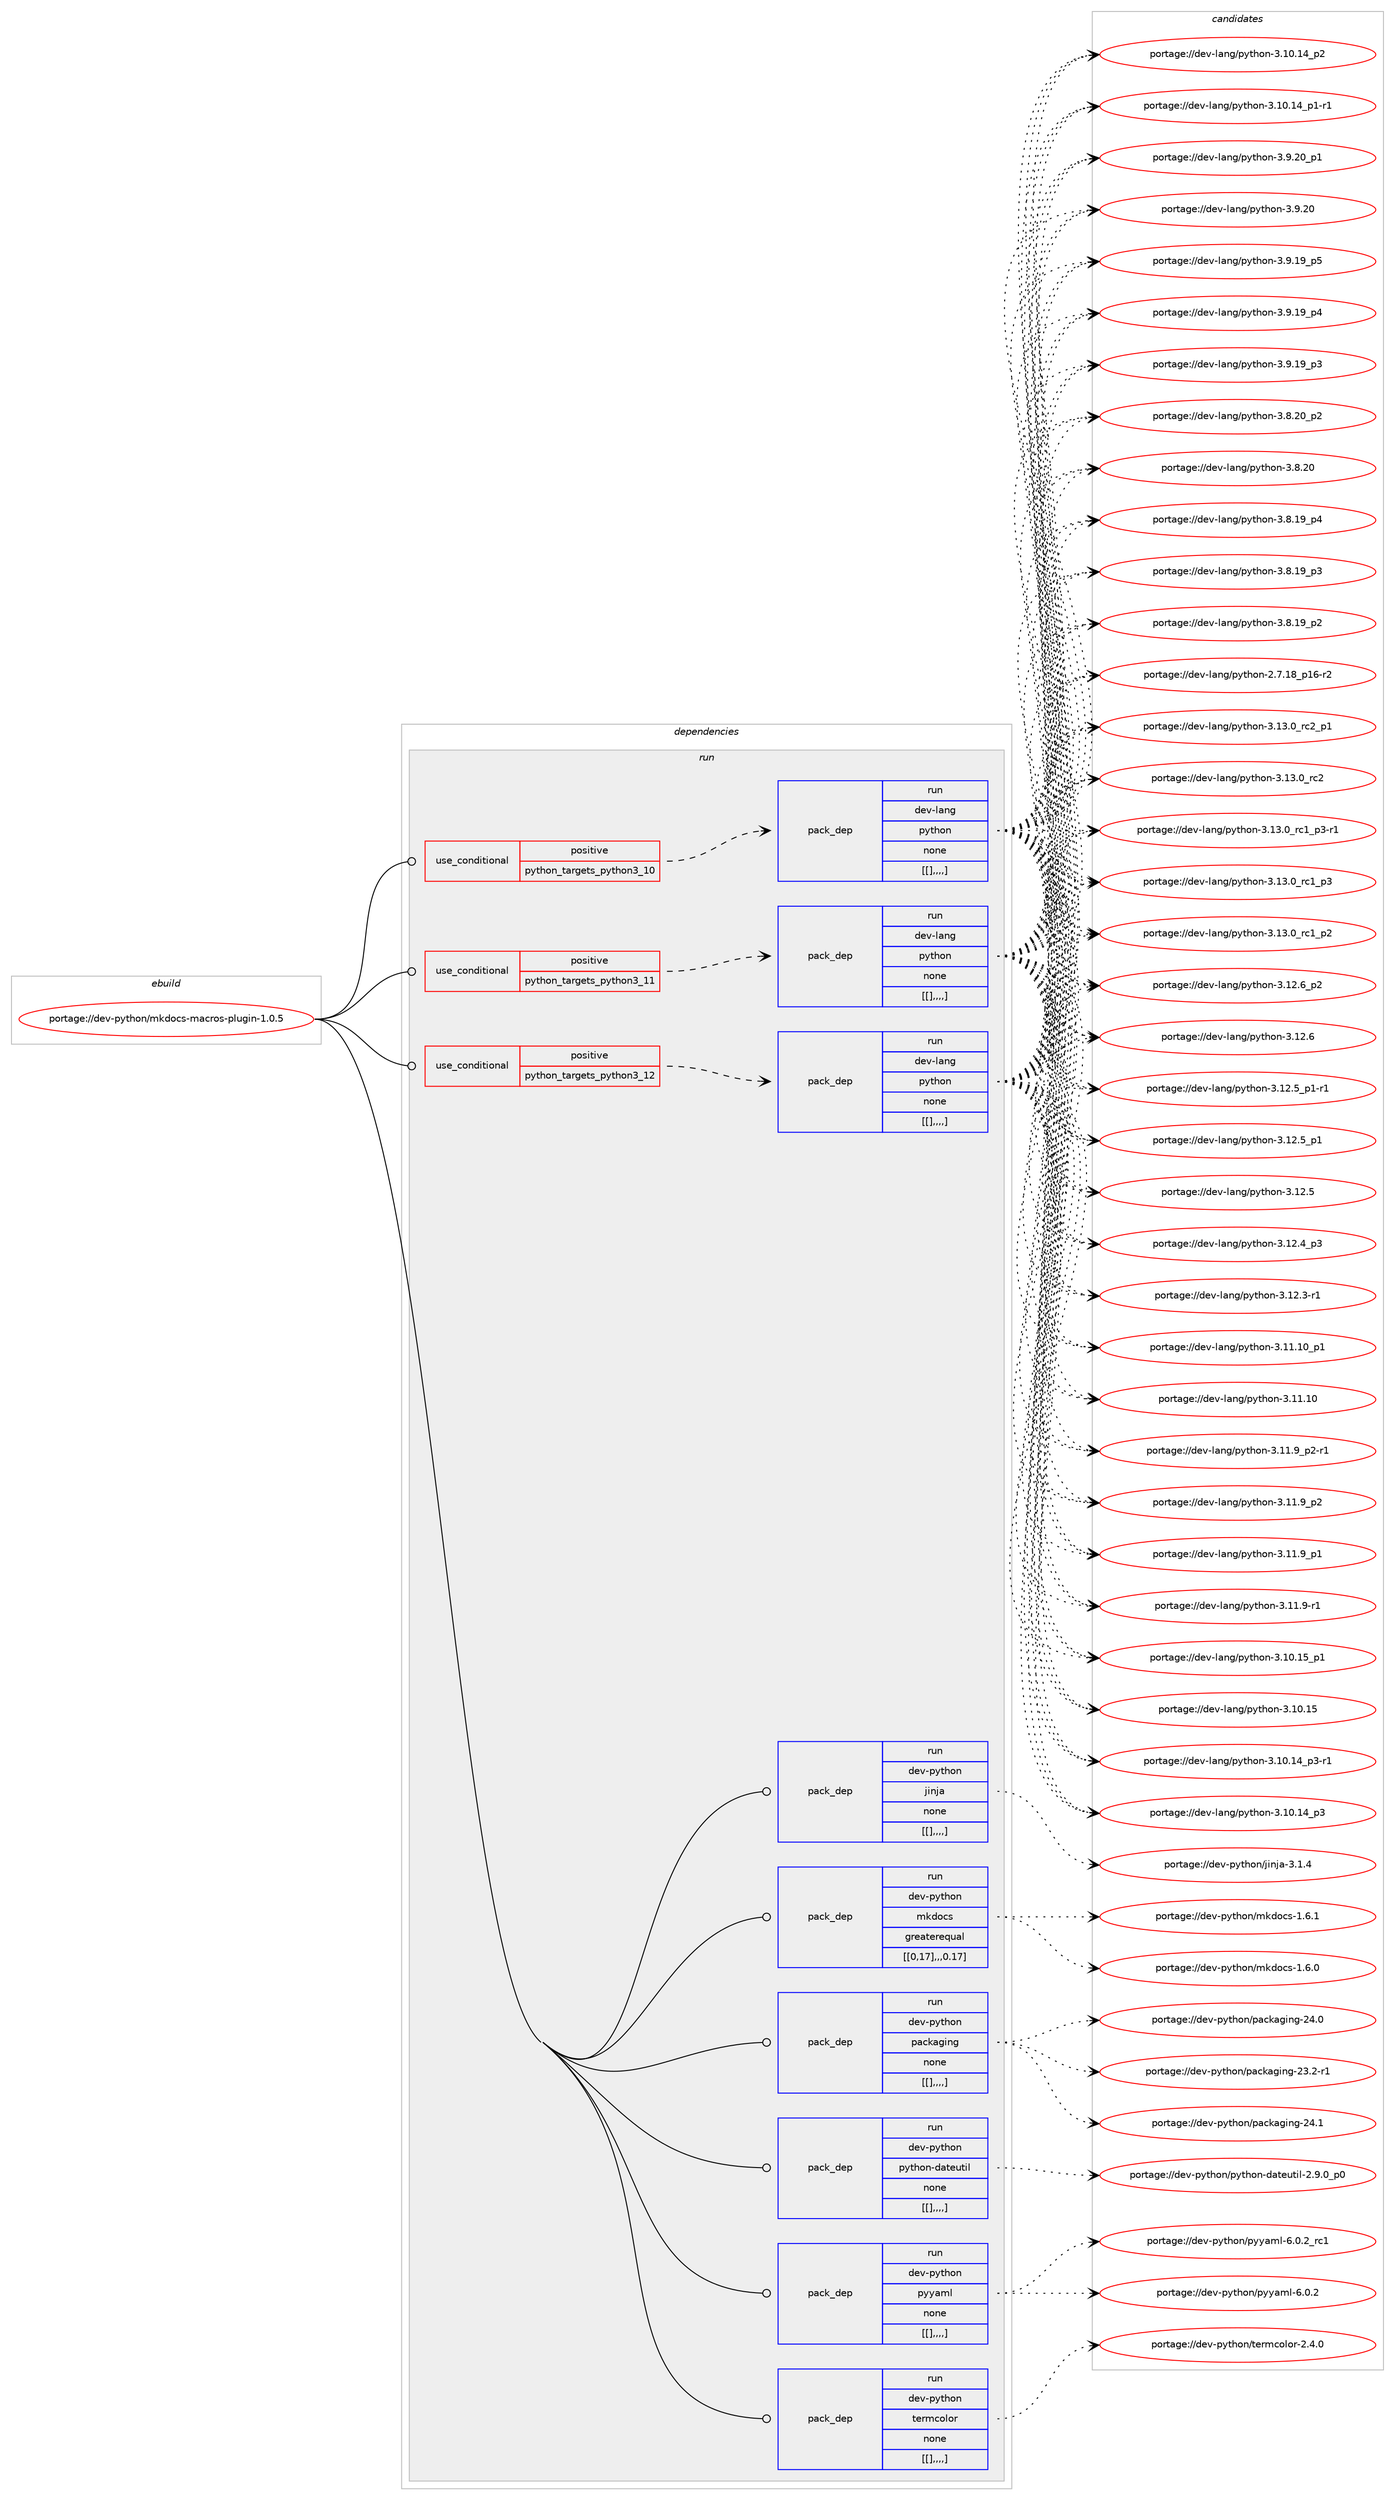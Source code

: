 digraph prolog {

# *************
# Graph options
# *************

newrank=true;
concentrate=true;
compound=true;
graph [rankdir=LR,fontname=Helvetica,fontsize=10,ranksep=1.5];#, ranksep=2.5, nodesep=0.2];
edge  [arrowhead=vee];
node  [fontname=Helvetica,fontsize=10];

# **********
# The ebuild
# **********

subgraph cluster_leftcol {
color=gray;
label=<<i>ebuild</i>>;
id [label="portage://dev-python/mkdocs-macros-plugin-1.0.5", color=red, width=4, href="../dev-python/mkdocs-macros-plugin-1.0.5.svg"];
}

# ****************
# The dependencies
# ****************

subgraph cluster_midcol {
color=gray;
label=<<i>dependencies</i>>;
subgraph cluster_compile {
fillcolor="#eeeeee";
style=filled;
label=<<i>compile</i>>;
}
subgraph cluster_compileandrun {
fillcolor="#eeeeee";
style=filled;
label=<<i>compile and run</i>>;
}
subgraph cluster_run {
fillcolor="#eeeeee";
style=filled;
label=<<i>run</i>>;
subgraph cond36136 {
dependency153474 [label=<<TABLE BORDER="0" CELLBORDER="1" CELLSPACING="0" CELLPADDING="4"><TR><TD ROWSPAN="3" CELLPADDING="10">use_conditional</TD></TR><TR><TD>positive</TD></TR><TR><TD>python_targets_python3_10</TD></TR></TABLE>>, shape=none, color=red];
subgraph pack116124 {
dependency153475 [label=<<TABLE BORDER="0" CELLBORDER="1" CELLSPACING="0" CELLPADDING="4" WIDTH="220"><TR><TD ROWSPAN="6" CELLPADDING="30">pack_dep</TD></TR><TR><TD WIDTH="110">run</TD></TR><TR><TD>dev-lang</TD></TR><TR><TD>python</TD></TR><TR><TD>none</TD></TR><TR><TD>[[],,,,]</TD></TR></TABLE>>, shape=none, color=blue];
}
dependency153474:e -> dependency153475:w [weight=20,style="dashed",arrowhead="vee"];
}
id:e -> dependency153474:w [weight=20,style="solid",arrowhead="odot"];
subgraph cond36137 {
dependency153476 [label=<<TABLE BORDER="0" CELLBORDER="1" CELLSPACING="0" CELLPADDING="4"><TR><TD ROWSPAN="3" CELLPADDING="10">use_conditional</TD></TR><TR><TD>positive</TD></TR><TR><TD>python_targets_python3_11</TD></TR></TABLE>>, shape=none, color=red];
subgraph pack116125 {
dependency153477 [label=<<TABLE BORDER="0" CELLBORDER="1" CELLSPACING="0" CELLPADDING="4" WIDTH="220"><TR><TD ROWSPAN="6" CELLPADDING="30">pack_dep</TD></TR><TR><TD WIDTH="110">run</TD></TR><TR><TD>dev-lang</TD></TR><TR><TD>python</TD></TR><TR><TD>none</TD></TR><TR><TD>[[],,,,]</TD></TR></TABLE>>, shape=none, color=blue];
}
dependency153476:e -> dependency153477:w [weight=20,style="dashed",arrowhead="vee"];
}
id:e -> dependency153476:w [weight=20,style="solid",arrowhead="odot"];
subgraph cond36138 {
dependency153478 [label=<<TABLE BORDER="0" CELLBORDER="1" CELLSPACING="0" CELLPADDING="4"><TR><TD ROWSPAN="3" CELLPADDING="10">use_conditional</TD></TR><TR><TD>positive</TD></TR><TR><TD>python_targets_python3_12</TD></TR></TABLE>>, shape=none, color=red];
subgraph pack116126 {
dependency153479 [label=<<TABLE BORDER="0" CELLBORDER="1" CELLSPACING="0" CELLPADDING="4" WIDTH="220"><TR><TD ROWSPAN="6" CELLPADDING="30">pack_dep</TD></TR><TR><TD WIDTH="110">run</TD></TR><TR><TD>dev-lang</TD></TR><TR><TD>python</TD></TR><TR><TD>none</TD></TR><TR><TD>[[],,,,]</TD></TR></TABLE>>, shape=none, color=blue];
}
dependency153478:e -> dependency153479:w [weight=20,style="dashed",arrowhead="vee"];
}
id:e -> dependency153478:w [weight=20,style="solid",arrowhead="odot"];
subgraph pack116127 {
dependency153480 [label=<<TABLE BORDER="0" CELLBORDER="1" CELLSPACING="0" CELLPADDING="4" WIDTH="220"><TR><TD ROWSPAN="6" CELLPADDING="30">pack_dep</TD></TR><TR><TD WIDTH="110">run</TD></TR><TR><TD>dev-python</TD></TR><TR><TD>jinja</TD></TR><TR><TD>none</TD></TR><TR><TD>[[],,,,]</TD></TR></TABLE>>, shape=none, color=blue];
}
id:e -> dependency153480:w [weight=20,style="solid",arrowhead="odot"];
subgraph pack116128 {
dependency153481 [label=<<TABLE BORDER="0" CELLBORDER="1" CELLSPACING="0" CELLPADDING="4" WIDTH="220"><TR><TD ROWSPAN="6" CELLPADDING="30">pack_dep</TD></TR><TR><TD WIDTH="110">run</TD></TR><TR><TD>dev-python</TD></TR><TR><TD>mkdocs</TD></TR><TR><TD>greaterequal</TD></TR><TR><TD>[[0,17],,,0.17]</TD></TR></TABLE>>, shape=none, color=blue];
}
id:e -> dependency153481:w [weight=20,style="solid",arrowhead="odot"];
subgraph pack116129 {
dependency153482 [label=<<TABLE BORDER="0" CELLBORDER="1" CELLSPACING="0" CELLPADDING="4" WIDTH="220"><TR><TD ROWSPAN="6" CELLPADDING="30">pack_dep</TD></TR><TR><TD WIDTH="110">run</TD></TR><TR><TD>dev-python</TD></TR><TR><TD>packaging</TD></TR><TR><TD>none</TD></TR><TR><TD>[[],,,,]</TD></TR></TABLE>>, shape=none, color=blue];
}
id:e -> dependency153482:w [weight=20,style="solid",arrowhead="odot"];
subgraph pack116130 {
dependency153483 [label=<<TABLE BORDER="0" CELLBORDER="1" CELLSPACING="0" CELLPADDING="4" WIDTH="220"><TR><TD ROWSPAN="6" CELLPADDING="30">pack_dep</TD></TR><TR><TD WIDTH="110">run</TD></TR><TR><TD>dev-python</TD></TR><TR><TD>python-dateutil</TD></TR><TR><TD>none</TD></TR><TR><TD>[[],,,,]</TD></TR></TABLE>>, shape=none, color=blue];
}
id:e -> dependency153483:w [weight=20,style="solid",arrowhead="odot"];
subgraph pack116131 {
dependency153484 [label=<<TABLE BORDER="0" CELLBORDER="1" CELLSPACING="0" CELLPADDING="4" WIDTH="220"><TR><TD ROWSPAN="6" CELLPADDING="30">pack_dep</TD></TR><TR><TD WIDTH="110">run</TD></TR><TR><TD>dev-python</TD></TR><TR><TD>pyyaml</TD></TR><TR><TD>none</TD></TR><TR><TD>[[],,,,]</TD></TR></TABLE>>, shape=none, color=blue];
}
id:e -> dependency153484:w [weight=20,style="solid",arrowhead="odot"];
subgraph pack116132 {
dependency153485 [label=<<TABLE BORDER="0" CELLBORDER="1" CELLSPACING="0" CELLPADDING="4" WIDTH="220"><TR><TD ROWSPAN="6" CELLPADDING="30">pack_dep</TD></TR><TR><TD WIDTH="110">run</TD></TR><TR><TD>dev-python</TD></TR><TR><TD>termcolor</TD></TR><TR><TD>none</TD></TR><TR><TD>[[],,,,]</TD></TR></TABLE>>, shape=none, color=blue];
}
id:e -> dependency153485:w [weight=20,style="solid",arrowhead="odot"];
}
}

# **************
# The candidates
# **************

subgraph cluster_choices {
rank=same;
color=gray;
label=<<i>candidates</i>>;

subgraph choice116124 {
color=black;
nodesep=1;
choice100101118451089711010347112121116104111110455146495146489511499509511249 [label="portage://dev-lang/python-3.13.0_rc2_p1", color=red, width=4,href="../dev-lang/python-3.13.0_rc2_p1.svg"];
choice10010111845108971101034711212111610411111045514649514648951149950 [label="portage://dev-lang/python-3.13.0_rc2", color=red, width=4,href="../dev-lang/python-3.13.0_rc2.svg"];
choice1001011184510897110103471121211161041111104551464951464895114994995112514511449 [label="portage://dev-lang/python-3.13.0_rc1_p3-r1", color=red, width=4,href="../dev-lang/python-3.13.0_rc1_p3-r1.svg"];
choice100101118451089711010347112121116104111110455146495146489511499499511251 [label="portage://dev-lang/python-3.13.0_rc1_p3", color=red, width=4,href="../dev-lang/python-3.13.0_rc1_p3.svg"];
choice100101118451089711010347112121116104111110455146495146489511499499511250 [label="portage://dev-lang/python-3.13.0_rc1_p2", color=red, width=4,href="../dev-lang/python-3.13.0_rc1_p2.svg"];
choice100101118451089711010347112121116104111110455146495046549511250 [label="portage://dev-lang/python-3.12.6_p2", color=red, width=4,href="../dev-lang/python-3.12.6_p2.svg"];
choice10010111845108971101034711212111610411111045514649504654 [label="portage://dev-lang/python-3.12.6", color=red, width=4,href="../dev-lang/python-3.12.6.svg"];
choice1001011184510897110103471121211161041111104551464950465395112494511449 [label="portage://dev-lang/python-3.12.5_p1-r1", color=red, width=4,href="../dev-lang/python-3.12.5_p1-r1.svg"];
choice100101118451089711010347112121116104111110455146495046539511249 [label="portage://dev-lang/python-3.12.5_p1", color=red, width=4,href="../dev-lang/python-3.12.5_p1.svg"];
choice10010111845108971101034711212111610411111045514649504653 [label="portage://dev-lang/python-3.12.5", color=red, width=4,href="../dev-lang/python-3.12.5.svg"];
choice100101118451089711010347112121116104111110455146495046529511251 [label="portage://dev-lang/python-3.12.4_p3", color=red, width=4,href="../dev-lang/python-3.12.4_p3.svg"];
choice100101118451089711010347112121116104111110455146495046514511449 [label="portage://dev-lang/python-3.12.3-r1", color=red, width=4,href="../dev-lang/python-3.12.3-r1.svg"];
choice10010111845108971101034711212111610411111045514649494649489511249 [label="portage://dev-lang/python-3.11.10_p1", color=red, width=4,href="../dev-lang/python-3.11.10_p1.svg"];
choice1001011184510897110103471121211161041111104551464949464948 [label="portage://dev-lang/python-3.11.10", color=red, width=4,href="../dev-lang/python-3.11.10.svg"];
choice1001011184510897110103471121211161041111104551464949465795112504511449 [label="portage://dev-lang/python-3.11.9_p2-r1", color=red, width=4,href="../dev-lang/python-3.11.9_p2-r1.svg"];
choice100101118451089711010347112121116104111110455146494946579511250 [label="portage://dev-lang/python-3.11.9_p2", color=red, width=4,href="../dev-lang/python-3.11.9_p2.svg"];
choice100101118451089711010347112121116104111110455146494946579511249 [label="portage://dev-lang/python-3.11.9_p1", color=red, width=4,href="../dev-lang/python-3.11.9_p1.svg"];
choice100101118451089711010347112121116104111110455146494946574511449 [label="portage://dev-lang/python-3.11.9-r1", color=red, width=4,href="../dev-lang/python-3.11.9-r1.svg"];
choice10010111845108971101034711212111610411111045514649484649539511249 [label="portage://dev-lang/python-3.10.15_p1", color=red, width=4,href="../dev-lang/python-3.10.15_p1.svg"];
choice1001011184510897110103471121211161041111104551464948464953 [label="portage://dev-lang/python-3.10.15", color=red, width=4,href="../dev-lang/python-3.10.15.svg"];
choice100101118451089711010347112121116104111110455146494846495295112514511449 [label="portage://dev-lang/python-3.10.14_p3-r1", color=red, width=4,href="../dev-lang/python-3.10.14_p3-r1.svg"];
choice10010111845108971101034711212111610411111045514649484649529511251 [label="portage://dev-lang/python-3.10.14_p3", color=red, width=4,href="../dev-lang/python-3.10.14_p3.svg"];
choice10010111845108971101034711212111610411111045514649484649529511250 [label="portage://dev-lang/python-3.10.14_p2", color=red, width=4,href="../dev-lang/python-3.10.14_p2.svg"];
choice100101118451089711010347112121116104111110455146494846495295112494511449 [label="portage://dev-lang/python-3.10.14_p1-r1", color=red, width=4,href="../dev-lang/python-3.10.14_p1-r1.svg"];
choice100101118451089711010347112121116104111110455146574650489511249 [label="portage://dev-lang/python-3.9.20_p1", color=red, width=4,href="../dev-lang/python-3.9.20_p1.svg"];
choice10010111845108971101034711212111610411111045514657465048 [label="portage://dev-lang/python-3.9.20", color=red, width=4,href="../dev-lang/python-3.9.20.svg"];
choice100101118451089711010347112121116104111110455146574649579511253 [label="portage://dev-lang/python-3.9.19_p5", color=red, width=4,href="../dev-lang/python-3.9.19_p5.svg"];
choice100101118451089711010347112121116104111110455146574649579511252 [label="portage://dev-lang/python-3.9.19_p4", color=red, width=4,href="../dev-lang/python-3.9.19_p4.svg"];
choice100101118451089711010347112121116104111110455146574649579511251 [label="portage://dev-lang/python-3.9.19_p3", color=red, width=4,href="../dev-lang/python-3.9.19_p3.svg"];
choice100101118451089711010347112121116104111110455146564650489511250 [label="portage://dev-lang/python-3.8.20_p2", color=red, width=4,href="../dev-lang/python-3.8.20_p2.svg"];
choice10010111845108971101034711212111610411111045514656465048 [label="portage://dev-lang/python-3.8.20", color=red, width=4,href="../dev-lang/python-3.8.20.svg"];
choice100101118451089711010347112121116104111110455146564649579511252 [label="portage://dev-lang/python-3.8.19_p4", color=red, width=4,href="../dev-lang/python-3.8.19_p4.svg"];
choice100101118451089711010347112121116104111110455146564649579511251 [label="portage://dev-lang/python-3.8.19_p3", color=red, width=4,href="../dev-lang/python-3.8.19_p3.svg"];
choice100101118451089711010347112121116104111110455146564649579511250 [label="portage://dev-lang/python-3.8.19_p2", color=red, width=4,href="../dev-lang/python-3.8.19_p2.svg"];
choice100101118451089711010347112121116104111110455046554649569511249544511450 [label="portage://dev-lang/python-2.7.18_p16-r2", color=red, width=4,href="../dev-lang/python-2.7.18_p16-r2.svg"];
dependency153475:e -> choice100101118451089711010347112121116104111110455146495146489511499509511249:w [style=dotted,weight="100"];
dependency153475:e -> choice10010111845108971101034711212111610411111045514649514648951149950:w [style=dotted,weight="100"];
dependency153475:e -> choice1001011184510897110103471121211161041111104551464951464895114994995112514511449:w [style=dotted,weight="100"];
dependency153475:e -> choice100101118451089711010347112121116104111110455146495146489511499499511251:w [style=dotted,weight="100"];
dependency153475:e -> choice100101118451089711010347112121116104111110455146495146489511499499511250:w [style=dotted,weight="100"];
dependency153475:e -> choice100101118451089711010347112121116104111110455146495046549511250:w [style=dotted,weight="100"];
dependency153475:e -> choice10010111845108971101034711212111610411111045514649504654:w [style=dotted,weight="100"];
dependency153475:e -> choice1001011184510897110103471121211161041111104551464950465395112494511449:w [style=dotted,weight="100"];
dependency153475:e -> choice100101118451089711010347112121116104111110455146495046539511249:w [style=dotted,weight="100"];
dependency153475:e -> choice10010111845108971101034711212111610411111045514649504653:w [style=dotted,weight="100"];
dependency153475:e -> choice100101118451089711010347112121116104111110455146495046529511251:w [style=dotted,weight="100"];
dependency153475:e -> choice100101118451089711010347112121116104111110455146495046514511449:w [style=dotted,weight="100"];
dependency153475:e -> choice10010111845108971101034711212111610411111045514649494649489511249:w [style=dotted,weight="100"];
dependency153475:e -> choice1001011184510897110103471121211161041111104551464949464948:w [style=dotted,weight="100"];
dependency153475:e -> choice1001011184510897110103471121211161041111104551464949465795112504511449:w [style=dotted,weight="100"];
dependency153475:e -> choice100101118451089711010347112121116104111110455146494946579511250:w [style=dotted,weight="100"];
dependency153475:e -> choice100101118451089711010347112121116104111110455146494946579511249:w [style=dotted,weight="100"];
dependency153475:e -> choice100101118451089711010347112121116104111110455146494946574511449:w [style=dotted,weight="100"];
dependency153475:e -> choice10010111845108971101034711212111610411111045514649484649539511249:w [style=dotted,weight="100"];
dependency153475:e -> choice1001011184510897110103471121211161041111104551464948464953:w [style=dotted,weight="100"];
dependency153475:e -> choice100101118451089711010347112121116104111110455146494846495295112514511449:w [style=dotted,weight="100"];
dependency153475:e -> choice10010111845108971101034711212111610411111045514649484649529511251:w [style=dotted,weight="100"];
dependency153475:e -> choice10010111845108971101034711212111610411111045514649484649529511250:w [style=dotted,weight="100"];
dependency153475:e -> choice100101118451089711010347112121116104111110455146494846495295112494511449:w [style=dotted,weight="100"];
dependency153475:e -> choice100101118451089711010347112121116104111110455146574650489511249:w [style=dotted,weight="100"];
dependency153475:e -> choice10010111845108971101034711212111610411111045514657465048:w [style=dotted,weight="100"];
dependency153475:e -> choice100101118451089711010347112121116104111110455146574649579511253:w [style=dotted,weight="100"];
dependency153475:e -> choice100101118451089711010347112121116104111110455146574649579511252:w [style=dotted,weight="100"];
dependency153475:e -> choice100101118451089711010347112121116104111110455146574649579511251:w [style=dotted,weight="100"];
dependency153475:e -> choice100101118451089711010347112121116104111110455146564650489511250:w [style=dotted,weight="100"];
dependency153475:e -> choice10010111845108971101034711212111610411111045514656465048:w [style=dotted,weight="100"];
dependency153475:e -> choice100101118451089711010347112121116104111110455146564649579511252:w [style=dotted,weight="100"];
dependency153475:e -> choice100101118451089711010347112121116104111110455146564649579511251:w [style=dotted,weight="100"];
dependency153475:e -> choice100101118451089711010347112121116104111110455146564649579511250:w [style=dotted,weight="100"];
dependency153475:e -> choice100101118451089711010347112121116104111110455046554649569511249544511450:w [style=dotted,weight="100"];
}
subgraph choice116125 {
color=black;
nodesep=1;
choice100101118451089711010347112121116104111110455146495146489511499509511249 [label="portage://dev-lang/python-3.13.0_rc2_p1", color=red, width=4,href="../dev-lang/python-3.13.0_rc2_p1.svg"];
choice10010111845108971101034711212111610411111045514649514648951149950 [label="portage://dev-lang/python-3.13.0_rc2", color=red, width=4,href="../dev-lang/python-3.13.0_rc2.svg"];
choice1001011184510897110103471121211161041111104551464951464895114994995112514511449 [label="portage://dev-lang/python-3.13.0_rc1_p3-r1", color=red, width=4,href="../dev-lang/python-3.13.0_rc1_p3-r1.svg"];
choice100101118451089711010347112121116104111110455146495146489511499499511251 [label="portage://dev-lang/python-3.13.0_rc1_p3", color=red, width=4,href="../dev-lang/python-3.13.0_rc1_p3.svg"];
choice100101118451089711010347112121116104111110455146495146489511499499511250 [label="portage://dev-lang/python-3.13.0_rc1_p2", color=red, width=4,href="../dev-lang/python-3.13.0_rc1_p2.svg"];
choice100101118451089711010347112121116104111110455146495046549511250 [label="portage://dev-lang/python-3.12.6_p2", color=red, width=4,href="../dev-lang/python-3.12.6_p2.svg"];
choice10010111845108971101034711212111610411111045514649504654 [label="portage://dev-lang/python-3.12.6", color=red, width=4,href="../dev-lang/python-3.12.6.svg"];
choice1001011184510897110103471121211161041111104551464950465395112494511449 [label="portage://dev-lang/python-3.12.5_p1-r1", color=red, width=4,href="../dev-lang/python-3.12.5_p1-r1.svg"];
choice100101118451089711010347112121116104111110455146495046539511249 [label="portage://dev-lang/python-3.12.5_p1", color=red, width=4,href="../dev-lang/python-3.12.5_p1.svg"];
choice10010111845108971101034711212111610411111045514649504653 [label="portage://dev-lang/python-3.12.5", color=red, width=4,href="../dev-lang/python-3.12.5.svg"];
choice100101118451089711010347112121116104111110455146495046529511251 [label="portage://dev-lang/python-3.12.4_p3", color=red, width=4,href="../dev-lang/python-3.12.4_p3.svg"];
choice100101118451089711010347112121116104111110455146495046514511449 [label="portage://dev-lang/python-3.12.3-r1", color=red, width=4,href="../dev-lang/python-3.12.3-r1.svg"];
choice10010111845108971101034711212111610411111045514649494649489511249 [label="portage://dev-lang/python-3.11.10_p1", color=red, width=4,href="../dev-lang/python-3.11.10_p1.svg"];
choice1001011184510897110103471121211161041111104551464949464948 [label="portage://dev-lang/python-3.11.10", color=red, width=4,href="../dev-lang/python-3.11.10.svg"];
choice1001011184510897110103471121211161041111104551464949465795112504511449 [label="portage://dev-lang/python-3.11.9_p2-r1", color=red, width=4,href="../dev-lang/python-3.11.9_p2-r1.svg"];
choice100101118451089711010347112121116104111110455146494946579511250 [label="portage://dev-lang/python-3.11.9_p2", color=red, width=4,href="../dev-lang/python-3.11.9_p2.svg"];
choice100101118451089711010347112121116104111110455146494946579511249 [label="portage://dev-lang/python-3.11.9_p1", color=red, width=4,href="../dev-lang/python-3.11.9_p1.svg"];
choice100101118451089711010347112121116104111110455146494946574511449 [label="portage://dev-lang/python-3.11.9-r1", color=red, width=4,href="../dev-lang/python-3.11.9-r1.svg"];
choice10010111845108971101034711212111610411111045514649484649539511249 [label="portage://dev-lang/python-3.10.15_p1", color=red, width=4,href="../dev-lang/python-3.10.15_p1.svg"];
choice1001011184510897110103471121211161041111104551464948464953 [label="portage://dev-lang/python-3.10.15", color=red, width=4,href="../dev-lang/python-3.10.15.svg"];
choice100101118451089711010347112121116104111110455146494846495295112514511449 [label="portage://dev-lang/python-3.10.14_p3-r1", color=red, width=4,href="../dev-lang/python-3.10.14_p3-r1.svg"];
choice10010111845108971101034711212111610411111045514649484649529511251 [label="portage://dev-lang/python-3.10.14_p3", color=red, width=4,href="../dev-lang/python-3.10.14_p3.svg"];
choice10010111845108971101034711212111610411111045514649484649529511250 [label="portage://dev-lang/python-3.10.14_p2", color=red, width=4,href="../dev-lang/python-3.10.14_p2.svg"];
choice100101118451089711010347112121116104111110455146494846495295112494511449 [label="portage://dev-lang/python-3.10.14_p1-r1", color=red, width=4,href="../dev-lang/python-3.10.14_p1-r1.svg"];
choice100101118451089711010347112121116104111110455146574650489511249 [label="portage://dev-lang/python-3.9.20_p1", color=red, width=4,href="../dev-lang/python-3.9.20_p1.svg"];
choice10010111845108971101034711212111610411111045514657465048 [label="portage://dev-lang/python-3.9.20", color=red, width=4,href="../dev-lang/python-3.9.20.svg"];
choice100101118451089711010347112121116104111110455146574649579511253 [label="portage://dev-lang/python-3.9.19_p5", color=red, width=4,href="../dev-lang/python-3.9.19_p5.svg"];
choice100101118451089711010347112121116104111110455146574649579511252 [label="portage://dev-lang/python-3.9.19_p4", color=red, width=4,href="../dev-lang/python-3.9.19_p4.svg"];
choice100101118451089711010347112121116104111110455146574649579511251 [label="portage://dev-lang/python-3.9.19_p3", color=red, width=4,href="../dev-lang/python-3.9.19_p3.svg"];
choice100101118451089711010347112121116104111110455146564650489511250 [label="portage://dev-lang/python-3.8.20_p2", color=red, width=4,href="../dev-lang/python-3.8.20_p2.svg"];
choice10010111845108971101034711212111610411111045514656465048 [label="portage://dev-lang/python-3.8.20", color=red, width=4,href="../dev-lang/python-3.8.20.svg"];
choice100101118451089711010347112121116104111110455146564649579511252 [label="portage://dev-lang/python-3.8.19_p4", color=red, width=4,href="../dev-lang/python-3.8.19_p4.svg"];
choice100101118451089711010347112121116104111110455146564649579511251 [label="portage://dev-lang/python-3.8.19_p3", color=red, width=4,href="../dev-lang/python-3.8.19_p3.svg"];
choice100101118451089711010347112121116104111110455146564649579511250 [label="portage://dev-lang/python-3.8.19_p2", color=red, width=4,href="../dev-lang/python-3.8.19_p2.svg"];
choice100101118451089711010347112121116104111110455046554649569511249544511450 [label="portage://dev-lang/python-2.7.18_p16-r2", color=red, width=4,href="../dev-lang/python-2.7.18_p16-r2.svg"];
dependency153477:e -> choice100101118451089711010347112121116104111110455146495146489511499509511249:w [style=dotted,weight="100"];
dependency153477:e -> choice10010111845108971101034711212111610411111045514649514648951149950:w [style=dotted,weight="100"];
dependency153477:e -> choice1001011184510897110103471121211161041111104551464951464895114994995112514511449:w [style=dotted,weight="100"];
dependency153477:e -> choice100101118451089711010347112121116104111110455146495146489511499499511251:w [style=dotted,weight="100"];
dependency153477:e -> choice100101118451089711010347112121116104111110455146495146489511499499511250:w [style=dotted,weight="100"];
dependency153477:e -> choice100101118451089711010347112121116104111110455146495046549511250:w [style=dotted,weight="100"];
dependency153477:e -> choice10010111845108971101034711212111610411111045514649504654:w [style=dotted,weight="100"];
dependency153477:e -> choice1001011184510897110103471121211161041111104551464950465395112494511449:w [style=dotted,weight="100"];
dependency153477:e -> choice100101118451089711010347112121116104111110455146495046539511249:w [style=dotted,weight="100"];
dependency153477:e -> choice10010111845108971101034711212111610411111045514649504653:w [style=dotted,weight="100"];
dependency153477:e -> choice100101118451089711010347112121116104111110455146495046529511251:w [style=dotted,weight="100"];
dependency153477:e -> choice100101118451089711010347112121116104111110455146495046514511449:w [style=dotted,weight="100"];
dependency153477:e -> choice10010111845108971101034711212111610411111045514649494649489511249:w [style=dotted,weight="100"];
dependency153477:e -> choice1001011184510897110103471121211161041111104551464949464948:w [style=dotted,weight="100"];
dependency153477:e -> choice1001011184510897110103471121211161041111104551464949465795112504511449:w [style=dotted,weight="100"];
dependency153477:e -> choice100101118451089711010347112121116104111110455146494946579511250:w [style=dotted,weight="100"];
dependency153477:e -> choice100101118451089711010347112121116104111110455146494946579511249:w [style=dotted,weight="100"];
dependency153477:e -> choice100101118451089711010347112121116104111110455146494946574511449:w [style=dotted,weight="100"];
dependency153477:e -> choice10010111845108971101034711212111610411111045514649484649539511249:w [style=dotted,weight="100"];
dependency153477:e -> choice1001011184510897110103471121211161041111104551464948464953:w [style=dotted,weight="100"];
dependency153477:e -> choice100101118451089711010347112121116104111110455146494846495295112514511449:w [style=dotted,weight="100"];
dependency153477:e -> choice10010111845108971101034711212111610411111045514649484649529511251:w [style=dotted,weight="100"];
dependency153477:e -> choice10010111845108971101034711212111610411111045514649484649529511250:w [style=dotted,weight="100"];
dependency153477:e -> choice100101118451089711010347112121116104111110455146494846495295112494511449:w [style=dotted,weight="100"];
dependency153477:e -> choice100101118451089711010347112121116104111110455146574650489511249:w [style=dotted,weight="100"];
dependency153477:e -> choice10010111845108971101034711212111610411111045514657465048:w [style=dotted,weight="100"];
dependency153477:e -> choice100101118451089711010347112121116104111110455146574649579511253:w [style=dotted,weight="100"];
dependency153477:e -> choice100101118451089711010347112121116104111110455146574649579511252:w [style=dotted,weight="100"];
dependency153477:e -> choice100101118451089711010347112121116104111110455146574649579511251:w [style=dotted,weight="100"];
dependency153477:e -> choice100101118451089711010347112121116104111110455146564650489511250:w [style=dotted,weight="100"];
dependency153477:e -> choice10010111845108971101034711212111610411111045514656465048:w [style=dotted,weight="100"];
dependency153477:e -> choice100101118451089711010347112121116104111110455146564649579511252:w [style=dotted,weight="100"];
dependency153477:e -> choice100101118451089711010347112121116104111110455146564649579511251:w [style=dotted,weight="100"];
dependency153477:e -> choice100101118451089711010347112121116104111110455146564649579511250:w [style=dotted,weight="100"];
dependency153477:e -> choice100101118451089711010347112121116104111110455046554649569511249544511450:w [style=dotted,weight="100"];
}
subgraph choice116126 {
color=black;
nodesep=1;
choice100101118451089711010347112121116104111110455146495146489511499509511249 [label="portage://dev-lang/python-3.13.0_rc2_p1", color=red, width=4,href="../dev-lang/python-3.13.0_rc2_p1.svg"];
choice10010111845108971101034711212111610411111045514649514648951149950 [label="portage://dev-lang/python-3.13.0_rc2", color=red, width=4,href="../dev-lang/python-3.13.0_rc2.svg"];
choice1001011184510897110103471121211161041111104551464951464895114994995112514511449 [label="portage://dev-lang/python-3.13.0_rc1_p3-r1", color=red, width=4,href="../dev-lang/python-3.13.0_rc1_p3-r1.svg"];
choice100101118451089711010347112121116104111110455146495146489511499499511251 [label="portage://dev-lang/python-3.13.0_rc1_p3", color=red, width=4,href="../dev-lang/python-3.13.0_rc1_p3.svg"];
choice100101118451089711010347112121116104111110455146495146489511499499511250 [label="portage://dev-lang/python-3.13.0_rc1_p2", color=red, width=4,href="../dev-lang/python-3.13.0_rc1_p2.svg"];
choice100101118451089711010347112121116104111110455146495046549511250 [label="portage://dev-lang/python-3.12.6_p2", color=red, width=4,href="../dev-lang/python-3.12.6_p2.svg"];
choice10010111845108971101034711212111610411111045514649504654 [label="portage://dev-lang/python-3.12.6", color=red, width=4,href="../dev-lang/python-3.12.6.svg"];
choice1001011184510897110103471121211161041111104551464950465395112494511449 [label="portage://dev-lang/python-3.12.5_p1-r1", color=red, width=4,href="../dev-lang/python-3.12.5_p1-r1.svg"];
choice100101118451089711010347112121116104111110455146495046539511249 [label="portage://dev-lang/python-3.12.5_p1", color=red, width=4,href="../dev-lang/python-3.12.5_p1.svg"];
choice10010111845108971101034711212111610411111045514649504653 [label="portage://dev-lang/python-3.12.5", color=red, width=4,href="../dev-lang/python-3.12.5.svg"];
choice100101118451089711010347112121116104111110455146495046529511251 [label="portage://dev-lang/python-3.12.4_p3", color=red, width=4,href="../dev-lang/python-3.12.4_p3.svg"];
choice100101118451089711010347112121116104111110455146495046514511449 [label="portage://dev-lang/python-3.12.3-r1", color=red, width=4,href="../dev-lang/python-3.12.3-r1.svg"];
choice10010111845108971101034711212111610411111045514649494649489511249 [label="portage://dev-lang/python-3.11.10_p1", color=red, width=4,href="../dev-lang/python-3.11.10_p1.svg"];
choice1001011184510897110103471121211161041111104551464949464948 [label="portage://dev-lang/python-3.11.10", color=red, width=4,href="../dev-lang/python-3.11.10.svg"];
choice1001011184510897110103471121211161041111104551464949465795112504511449 [label="portage://dev-lang/python-3.11.9_p2-r1", color=red, width=4,href="../dev-lang/python-3.11.9_p2-r1.svg"];
choice100101118451089711010347112121116104111110455146494946579511250 [label="portage://dev-lang/python-3.11.9_p2", color=red, width=4,href="../dev-lang/python-3.11.9_p2.svg"];
choice100101118451089711010347112121116104111110455146494946579511249 [label="portage://dev-lang/python-3.11.9_p1", color=red, width=4,href="../dev-lang/python-3.11.9_p1.svg"];
choice100101118451089711010347112121116104111110455146494946574511449 [label="portage://dev-lang/python-3.11.9-r1", color=red, width=4,href="../dev-lang/python-3.11.9-r1.svg"];
choice10010111845108971101034711212111610411111045514649484649539511249 [label="portage://dev-lang/python-3.10.15_p1", color=red, width=4,href="../dev-lang/python-3.10.15_p1.svg"];
choice1001011184510897110103471121211161041111104551464948464953 [label="portage://dev-lang/python-3.10.15", color=red, width=4,href="../dev-lang/python-3.10.15.svg"];
choice100101118451089711010347112121116104111110455146494846495295112514511449 [label="portage://dev-lang/python-3.10.14_p3-r1", color=red, width=4,href="../dev-lang/python-3.10.14_p3-r1.svg"];
choice10010111845108971101034711212111610411111045514649484649529511251 [label="portage://dev-lang/python-3.10.14_p3", color=red, width=4,href="../dev-lang/python-3.10.14_p3.svg"];
choice10010111845108971101034711212111610411111045514649484649529511250 [label="portage://dev-lang/python-3.10.14_p2", color=red, width=4,href="../dev-lang/python-3.10.14_p2.svg"];
choice100101118451089711010347112121116104111110455146494846495295112494511449 [label="portage://dev-lang/python-3.10.14_p1-r1", color=red, width=4,href="../dev-lang/python-3.10.14_p1-r1.svg"];
choice100101118451089711010347112121116104111110455146574650489511249 [label="portage://dev-lang/python-3.9.20_p1", color=red, width=4,href="../dev-lang/python-3.9.20_p1.svg"];
choice10010111845108971101034711212111610411111045514657465048 [label="portage://dev-lang/python-3.9.20", color=red, width=4,href="../dev-lang/python-3.9.20.svg"];
choice100101118451089711010347112121116104111110455146574649579511253 [label="portage://dev-lang/python-3.9.19_p5", color=red, width=4,href="../dev-lang/python-3.9.19_p5.svg"];
choice100101118451089711010347112121116104111110455146574649579511252 [label="portage://dev-lang/python-3.9.19_p4", color=red, width=4,href="../dev-lang/python-3.9.19_p4.svg"];
choice100101118451089711010347112121116104111110455146574649579511251 [label="portage://dev-lang/python-3.9.19_p3", color=red, width=4,href="../dev-lang/python-3.9.19_p3.svg"];
choice100101118451089711010347112121116104111110455146564650489511250 [label="portage://dev-lang/python-3.8.20_p2", color=red, width=4,href="../dev-lang/python-3.8.20_p2.svg"];
choice10010111845108971101034711212111610411111045514656465048 [label="portage://dev-lang/python-3.8.20", color=red, width=4,href="../dev-lang/python-3.8.20.svg"];
choice100101118451089711010347112121116104111110455146564649579511252 [label="portage://dev-lang/python-3.8.19_p4", color=red, width=4,href="../dev-lang/python-3.8.19_p4.svg"];
choice100101118451089711010347112121116104111110455146564649579511251 [label="portage://dev-lang/python-3.8.19_p3", color=red, width=4,href="../dev-lang/python-3.8.19_p3.svg"];
choice100101118451089711010347112121116104111110455146564649579511250 [label="portage://dev-lang/python-3.8.19_p2", color=red, width=4,href="../dev-lang/python-3.8.19_p2.svg"];
choice100101118451089711010347112121116104111110455046554649569511249544511450 [label="portage://dev-lang/python-2.7.18_p16-r2", color=red, width=4,href="../dev-lang/python-2.7.18_p16-r2.svg"];
dependency153479:e -> choice100101118451089711010347112121116104111110455146495146489511499509511249:w [style=dotted,weight="100"];
dependency153479:e -> choice10010111845108971101034711212111610411111045514649514648951149950:w [style=dotted,weight="100"];
dependency153479:e -> choice1001011184510897110103471121211161041111104551464951464895114994995112514511449:w [style=dotted,weight="100"];
dependency153479:e -> choice100101118451089711010347112121116104111110455146495146489511499499511251:w [style=dotted,weight="100"];
dependency153479:e -> choice100101118451089711010347112121116104111110455146495146489511499499511250:w [style=dotted,weight="100"];
dependency153479:e -> choice100101118451089711010347112121116104111110455146495046549511250:w [style=dotted,weight="100"];
dependency153479:e -> choice10010111845108971101034711212111610411111045514649504654:w [style=dotted,weight="100"];
dependency153479:e -> choice1001011184510897110103471121211161041111104551464950465395112494511449:w [style=dotted,weight="100"];
dependency153479:e -> choice100101118451089711010347112121116104111110455146495046539511249:w [style=dotted,weight="100"];
dependency153479:e -> choice10010111845108971101034711212111610411111045514649504653:w [style=dotted,weight="100"];
dependency153479:e -> choice100101118451089711010347112121116104111110455146495046529511251:w [style=dotted,weight="100"];
dependency153479:e -> choice100101118451089711010347112121116104111110455146495046514511449:w [style=dotted,weight="100"];
dependency153479:e -> choice10010111845108971101034711212111610411111045514649494649489511249:w [style=dotted,weight="100"];
dependency153479:e -> choice1001011184510897110103471121211161041111104551464949464948:w [style=dotted,weight="100"];
dependency153479:e -> choice1001011184510897110103471121211161041111104551464949465795112504511449:w [style=dotted,weight="100"];
dependency153479:e -> choice100101118451089711010347112121116104111110455146494946579511250:w [style=dotted,weight="100"];
dependency153479:e -> choice100101118451089711010347112121116104111110455146494946579511249:w [style=dotted,weight="100"];
dependency153479:e -> choice100101118451089711010347112121116104111110455146494946574511449:w [style=dotted,weight="100"];
dependency153479:e -> choice10010111845108971101034711212111610411111045514649484649539511249:w [style=dotted,weight="100"];
dependency153479:e -> choice1001011184510897110103471121211161041111104551464948464953:w [style=dotted,weight="100"];
dependency153479:e -> choice100101118451089711010347112121116104111110455146494846495295112514511449:w [style=dotted,weight="100"];
dependency153479:e -> choice10010111845108971101034711212111610411111045514649484649529511251:w [style=dotted,weight="100"];
dependency153479:e -> choice10010111845108971101034711212111610411111045514649484649529511250:w [style=dotted,weight="100"];
dependency153479:e -> choice100101118451089711010347112121116104111110455146494846495295112494511449:w [style=dotted,weight="100"];
dependency153479:e -> choice100101118451089711010347112121116104111110455146574650489511249:w [style=dotted,weight="100"];
dependency153479:e -> choice10010111845108971101034711212111610411111045514657465048:w [style=dotted,weight="100"];
dependency153479:e -> choice100101118451089711010347112121116104111110455146574649579511253:w [style=dotted,weight="100"];
dependency153479:e -> choice100101118451089711010347112121116104111110455146574649579511252:w [style=dotted,weight="100"];
dependency153479:e -> choice100101118451089711010347112121116104111110455146574649579511251:w [style=dotted,weight="100"];
dependency153479:e -> choice100101118451089711010347112121116104111110455146564650489511250:w [style=dotted,weight="100"];
dependency153479:e -> choice10010111845108971101034711212111610411111045514656465048:w [style=dotted,weight="100"];
dependency153479:e -> choice100101118451089711010347112121116104111110455146564649579511252:w [style=dotted,weight="100"];
dependency153479:e -> choice100101118451089711010347112121116104111110455146564649579511251:w [style=dotted,weight="100"];
dependency153479:e -> choice100101118451089711010347112121116104111110455146564649579511250:w [style=dotted,weight="100"];
dependency153479:e -> choice100101118451089711010347112121116104111110455046554649569511249544511450:w [style=dotted,weight="100"];
}
subgraph choice116127 {
color=black;
nodesep=1;
choice100101118451121211161041111104710610511010697455146494652 [label="portage://dev-python/jinja-3.1.4", color=red, width=4,href="../dev-python/jinja-3.1.4.svg"];
dependency153480:e -> choice100101118451121211161041111104710610511010697455146494652:w [style=dotted,weight="100"];
}
subgraph choice116128 {
color=black;
nodesep=1;
choice100101118451121211161041111104710910710011199115454946544649 [label="portage://dev-python/mkdocs-1.6.1", color=red, width=4,href="../dev-python/mkdocs-1.6.1.svg"];
choice100101118451121211161041111104710910710011199115454946544648 [label="portage://dev-python/mkdocs-1.6.0", color=red, width=4,href="../dev-python/mkdocs-1.6.0.svg"];
dependency153481:e -> choice100101118451121211161041111104710910710011199115454946544649:w [style=dotted,weight="100"];
dependency153481:e -> choice100101118451121211161041111104710910710011199115454946544648:w [style=dotted,weight="100"];
}
subgraph choice116129 {
color=black;
nodesep=1;
choice10010111845112121116104111110471129799107971031051101034550524649 [label="portage://dev-python/packaging-24.1", color=red, width=4,href="../dev-python/packaging-24.1.svg"];
choice10010111845112121116104111110471129799107971031051101034550524648 [label="portage://dev-python/packaging-24.0", color=red, width=4,href="../dev-python/packaging-24.0.svg"];
choice100101118451121211161041111104711297991079710310511010345505146504511449 [label="portage://dev-python/packaging-23.2-r1", color=red, width=4,href="../dev-python/packaging-23.2-r1.svg"];
dependency153482:e -> choice10010111845112121116104111110471129799107971031051101034550524649:w [style=dotted,weight="100"];
dependency153482:e -> choice10010111845112121116104111110471129799107971031051101034550524648:w [style=dotted,weight="100"];
dependency153482:e -> choice100101118451121211161041111104711297991079710310511010345505146504511449:w [style=dotted,weight="100"];
}
subgraph choice116130 {
color=black;
nodesep=1;
choice100101118451121211161041111104711212111610411111045100971161011171161051084550465746489511248 [label="portage://dev-python/python-dateutil-2.9.0_p0", color=red, width=4,href="../dev-python/python-dateutil-2.9.0_p0.svg"];
dependency153483:e -> choice100101118451121211161041111104711212111610411111045100971161011171161051084550465746489511248:w [style=dotted,weight="100"];
}
subgraph choice116131 {
color=black;
nodesep=1;
choice100101118451121211161041111104711212112197109108455446484650951149949 [label="portage://dev-python/pyyaml-6.0.2_rc1", color=red, width=4,href="../dev-python/pyyaml-6.0.2_rc1.svg"];
choice100101118451121211161041111104711212112197109108455446484650 [label="portage://dev-python/pyyaml-6.0.2", color=red, width=4,href="../dev-python/pyyaml-6.0.2.svg"];
dependency153484:e -> choice100101118451121211161041111104711212112197109108455446484650951149949:w [style=dotted,weight="100"];
dependency153484:e -> choice100101118451121211161041111104711212112197109108455446484650:w [style=dotted,weight="100"];
}
subgraph choice116132 {
color=black;
nodesep=1;
choice100101118451121211161041111104711610111410999111108111114455046524648 [label="portage://dev-python/termcolor-2.4.0", color=red, width=4,href="../dev-python/termcolor-2.4.0.svg"];
dependency153485:e -> choice100101118451121211161041111104711610111410999111108111114455046524648:w [style=dotted,weight="100"];
}
}

}
